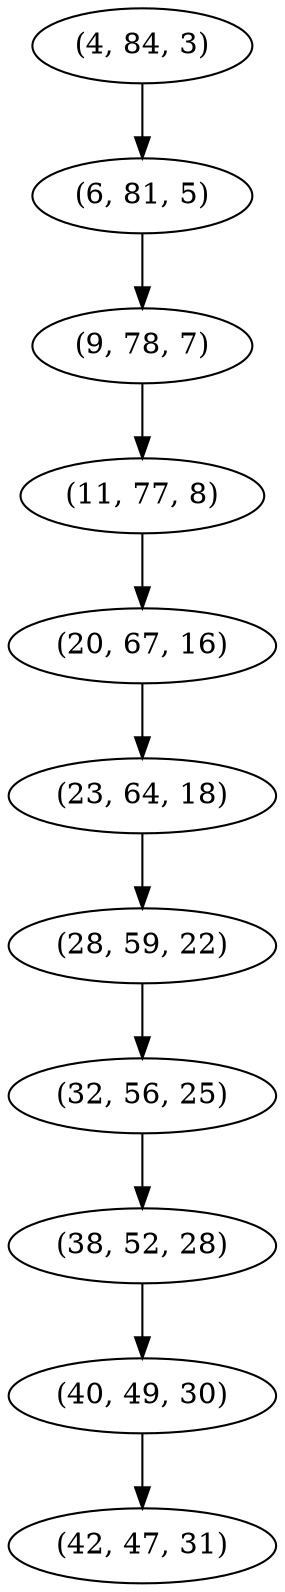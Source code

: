 digraph tree {
    "(4, 84, 3)";
    "(6, 81, 5)";
    "(9, 78, 7)";
    "(11, 77, 8)";
    "(20, 67, 16)";
    "(23, 64, 18)";
    "(28, 59, 22)";
    "(32, 56, 25)";
    "(38, 52, 28)";
    "(40, 49, 30)";
    "(42, 47, 31)";
    "(4, 84, 3)" -> "(6, 81, 5)";
    "(6, 81, 5)" -> "(9, 78, 7)";
    "(9, 78, 7)" -> "(11, 77, 8)";
    "(11, 77, 8)" -> "(20, 67, 16)";
    "(20, 67, 16)" -> "(23, 64, 18)";
    "(23, 64, 18)" -> "(28, 59, 22)";
    "(28, 59, 22)" -> "(32, 56, 25)";
    "(32, 56, 25)" -> "(38, 52, 28)";
    "(38, 52, 28)" -> "(40, 49, 30)";
    "(40, 49, 30)" -> "(42, 47, 31)";
}
